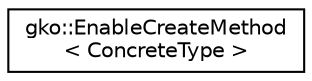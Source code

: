 digraph "Graphical Class Hierarchy"
{
 // INTERACTIVE_SVG=YES
  edge [fontname="Helvetica",fontsize="10",labelfontname="Helvetica",labelfontsize="10"];
  node [fontname="Helvetica",fontsize="10",shape=record];
  rankdir="LR";
  Node1 [label="gko::EnableCreateMethod\l\< ConcreteType \>",height=0.2,width=0.4,color="black", fillcolor="white", style="filled",URL="$classgko_1_1EnableCreateMethod.html",tooltip="This mixin implements a static create() method on ConcreteType that dynamically allocates the memory..."];
}
